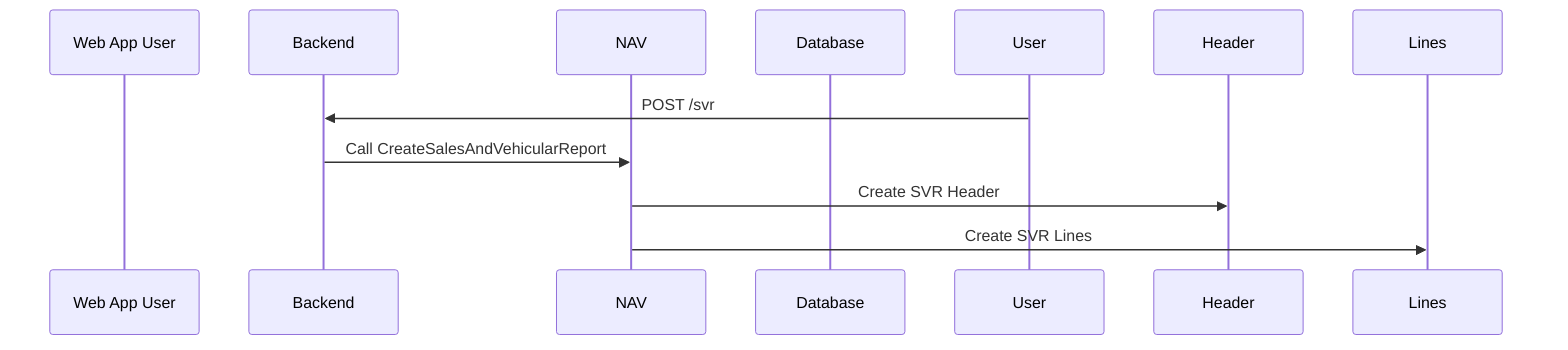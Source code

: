 sequenceDiagram
    participant Web App User
    participant Backend
    participant NAV
    participant Database

    User->>Backend: POST /svr
    Backend->>NAV: Call CreateSalesAndVehicularReport
    NAV->>Header: Create SVR Header
    NAV->>Lines: Create SVR Lines